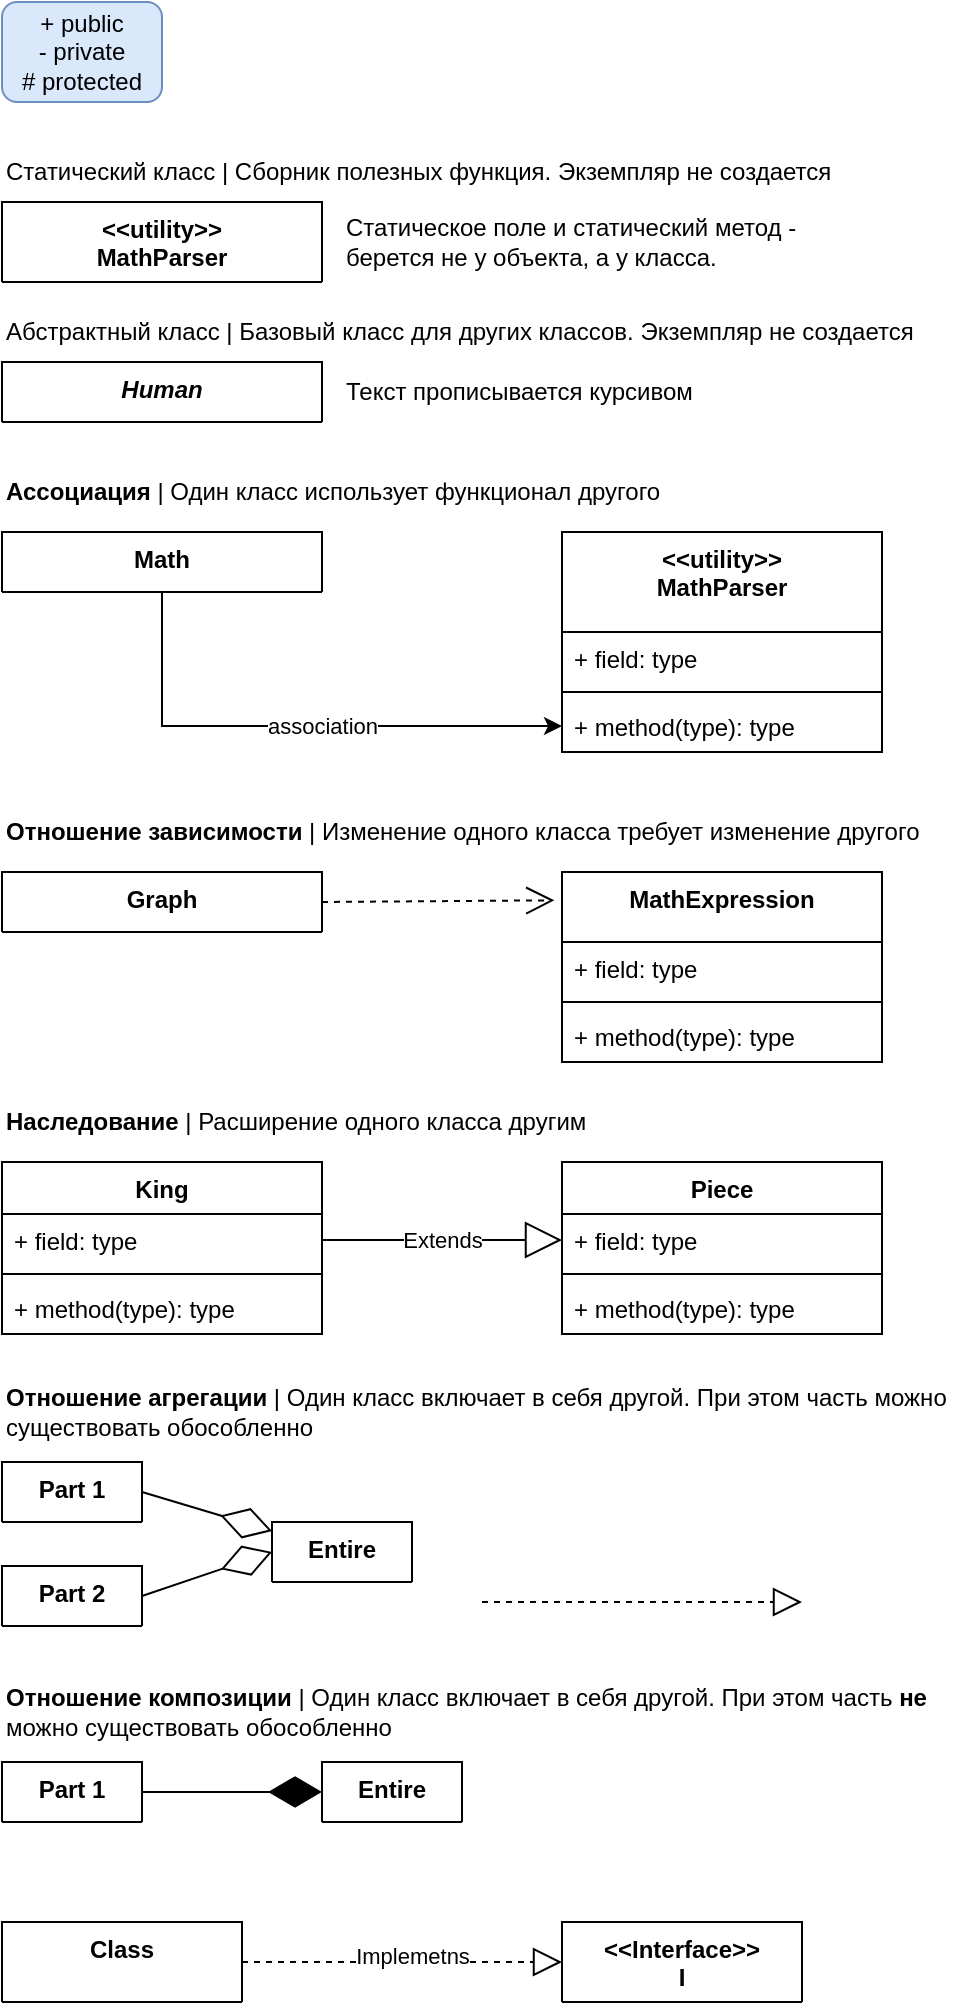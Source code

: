 <mxfile version="22.0.0" type="github">
  <diagram id="C5RBs43oDa-KdzZeNtuy" name="UML Terminology for OOP">
    <mxGraphModel dx="1434" dy="755" grid="1" gridSize="10" guides="1" tooltips="1" connect="1" arrows="1" fold="1" page="1" pageScale="1" pageWidth="827" pageHeight="1169" math="0" shadow="0">
      <root>
        <mxCell id="WIyWlLk6GJQsqaUBKTNV-0" />
        <mxCell id="WIyWlLk6GJQsqaUBKTNV-1" parent="WIyWlLk6GJQsqaUBKTNV-0" />
        <mxCell id="ne_vFAncIk7MIrTxxyUk-0" value="King" style="swimlane;fontStyle=1;align=center;verticalAlign=top;childLayout=stackLayout;horizontal=1;startSize=26;horizontalStack=0;resizeParent=1;resizeParentMax=0;resizeLast=0;collapsible=1;marginBottom=0;whiteSpace=wrap;html=1;" parent="WIyWlLk6GJQsqaUBKTNV-1" vertex="1">
          <mxGeometry x="40" y="590" width="160" height="86" as="geometry" />
        </mxCell>
        <mxCell id="ne_vFAncIk7MIrTxxyUk-1" value="+ field: type" style="text;strokeColor=none;fillColor=none;align=left;verticalAlign=top;spacingLeft=4;spacingRight=4;overflow=hidden;rotatable=0;points=[[0,0.5],[1,0.5]];portConstraint=eastwest;whiteSpace=wrap;html=1;" parent="ne_vFAncIk7MIrTxxyUk-0" vertex="1">
          <mxGeometry y="26" width="160" height="26" as="geometry" />
        </mxCell>
        <mxCell id="ne_vFAncIk7MIrTxxyUk-2" value="" style="line;strokeWidth=1;fillColor=none;align=left;verticalAlign=middle;spacingTop=-1;spacingLeft=3;spacingRight=3;rotatable=0;labelPosition=right;points=[];portConstraint=eastwest;strokeColor=inherit;" parent="ne_vFAncIk7MIrTxxyUk-0" vertex="1">
          <mxGeometry y="52" width="160" height="8" as="geometry" />
        </mxCell>
        <mxCell id="ne_vFAncIk7MIrTxxyUk-3" value="+ method(type): type" style="text;strokeColor=none;fillColor=none;align=left;verticalAlign=top;spacingLeft=4;spacingRight=4;overflow=hidden;rotatable=0;points=[[0,0.5],[1,0.5]];portConstraint=eastwest;whiteSpace=wrap;html=1;" parent="ne_vFAncIk7MIrTxxyUk-0" vertex="1">
          <mxGeometry y="60" width="160" height="26" as="geometry" />
        </mxCell>
        <mxCell id="ne_vFAncIk7MIrTxxyUk-4" value="Piece" style="swimlane;fontStyle=1;align=center;verticalAlign=top;childLayout=stackLayout;horizontal=1;startSize=26;horizontalStack=0;resizeParent=1;resizeParentMax=0;resizeLast=0;collapsible=1;marginBottom=0;whiteSpace=wrap;html=1;" parent="WIyWlLk6GJQsqaUBKTNV-1" vertex="1">
          <mxGeometry x="320" y="590" width="160" height="86" as="geometry" />
        </mxCell>
        <mxCell id="ne_vFAncIk7MIrTxxyUk-5" value="+ field: type" style="text;strokeColor=none;fillColor=none;align=left;verticalAlign=top;spacingLeft=4;spacingRight=4;overflow=hidden;rotatable=0;points=[[0,0.5],[1,0.5]];portConstraint=eastwest;whiteSpace=wrap;html=1;" parent="ne_vFAncIk7MIrTxxyUk-4" vertex="1">
          <mxGeometry y="26" width="160" height="26" as="geometry" />
        </mxCell>
        <mxCell id="ne_vFAncIk7MIrTxxyUk-6" value="" style="line;strokeWidth=1;fillColor=none;align=left;verticalAlign=middle;spacingTop=-1;spacingLeft=3;spacingRight=3;rotatable=0;labelPosition=right;points=[];portConstraint=eastwest;strokeColor=inherit;" parent="ne_vFAncIk7MIrTxxyUk-4" vertex="1">
          <mxGeometry y="52" width="160" height="8" as="geometry" />
        </mxCell>
        <mxCell id="ne_vFAncIk7MIrTxxyUk-7" value="+ method(type): type" style="text;strokeColor=none;fillColor=none;align=left;verticalAlign=top;spacingLeft=4;spacingRight=4;overflow=hidden;rotatable=0;points=[[0,0.5],[1,0.5]];portConstraint=eastwest;whiteSpace=wrap;html=1;" parent="ne_vFAncIk7MIrTxxyUk-4" vertex="1">
          <mxGeometry y="60" width="160" height="26" as="geometry" />
        </mxCell>
        <mxCell id="ne_vFAncIk7MIrTxxyUk-8" value="Extends" style="endArrow=block;endSize=16;endFill=0;html=1;rounded=0;exitX=1;exitY=0.5;exitDx=0;exitDy=0;entryX=0;entryY=0.5;entryDx=0;entryDy=0;" parent="WIyWlLk6GJQsqaUBKTNV-1" source="ne_vFAncIk7MIrTxxyUk-1" target="ne_vFAncIk7MIrTxxyUk-5" edge="1">
          <mxGeometry width="160" relative="1" as="geometry">
            <mxPoint x="150" y="700" as="sourcePoint" />
            <mxPoint x="310" y="700" as="targetPoint" />
            <mxPoint as="offset" />
          </mxGeometry>
        </mxCell>
        <mxCell id="ne_vFAncIk7MIrTxxyUk-10" value="+ public&lt;br&gt;- private&lt;br&gt;# protected" style="text;html=1;strokeColor=#6c8ebf;fillColor=#dae8fc;align=center;verticalAlign=middle;whiteSpace=wrap;rounded=1;glass=0;shadow=0;" parent="WIyWlLk6GJQsqaUBKTNV-1" vertex="1">
          <mxGeometry x="40" y="10" width="80" height="50" as="geometry" />
        </mxCell>
        <mxCell id="94tdX1fN8pvHIMuce82Z-0" value="&amp;lt;&amp;lt;utility&amp;gt;&amp;gt;&lt;br&gt;MathParser" style="swimlane;fontStyle=1;align=center;verticalAlign=top;childLayout=stackLayout;horizontal=1;startSize=50;horizontalStack=0;resizeParent=1;resizeParentMax=0;resizeLast=0;collapsible=1;marginBottom=0;whiteSpace=wrap;html=1;" parent="WIyWlLk6GJQsqaUBKTNV-1" vertex="1" collapsed="1">
          <mxGeometry x="40" y="110" width="160" height="40" as="geometry">
            <mxRectangle x="40" y="190" width="160" height="86" as="alternateBounds" />
          </mxGeometry>
        </mxCell>
        <mxCell id="94tdX1fN8pvHIMuce82Z-1" value="+ field: type" style="text;strokeColor=none;fillColor=none;align=left;verticalAlign=top;spacingLeft=4;spacingRight=4;overflow=hidden;rotatable=0;points=[[0,0.5],[1,0.5]];portConstraint=eastwest;whiteSpace=wrap;html=1;" parent="94tdX1fN8pvHIMuce82Z-0" vertex="1">
          <mxGeometry y="26" width="160" height="26" as="geometry" />
        </mxCell>
        <mxCell id="94tdX1fN8pvHIMuce82Z-2" value="" style="line;strokeWidth=1;fillColor=none;align=left;verticalAlign=middle;spacingTop=-1;spacingLeft=3;spacingRight=3;rotatable=0;labelPosition=right;points=[];portConstraint=eastwest;strokeColor=inherit;" parent="94tdX1fN8pvHIMuce82Z-0" vertex="1">
          <mxGeometry y="52" width="160" height="8" as="geometry" />
        </mxCell>
        <mxCell id="94tdX1fN8pvHIMuce82Z-3" value="+ method(type): type" style="text;strokeColor=none;fillColor=none;align=left;verticalAlign=top;spacingLeft=4;spacingRight=4;overflow=hidden;rotatable=0;points=[[0,0.5],[1,0.5]];portConstraint=eastwest;whiteSpace=wrap;html=1;" parent="94tdX1fN8pvHIMuce82Z-0" vertex="1">
          <mxGeometry y="60" width="160" height="26" as="geometry" />
        </mxCell>
        <mxCell id="94tdX1fN8pvHIMuce82Z-4" value="Статический класс | Сборник полезных функция. Экземпляр не создается" style="text;html=1;strokeColor=none;fillColor=none;align=left;verticalAlign=middle;whiteSpace=wrap;rounded=0;" parent="WIyWlLk6GJQsqaUBKTNV-1" vertex="1">
          <mxGeometry x="40" y="80" width="440" height="30" as="geometry" />
        </mxCell>
        <mxCell id="94tdX1fN8pvHIMuce82Z-5" value="&lt;i&gt;Human&lt;/i&gt;" style="swimlane;fontStyle=1;align=center;verticalAlign=top;childLayout=stackLayout;horizontal=1;startSize=30;horizontalStack=0;resizeParent=1;resizeParentMax=0;resizeLast=0;collapsible=1;marginBottom=0;whiteSpace=wrap;html=1;" parent="WIyWlLk6GJQsqaUBKTNV-1" vertex="1" collapsed="1">
          <mxGeometry x="40" y="190" width="160" height="30" as="geometry">
            <mxRectangle x="40" y="190" width="160" height="86" as="alternateBounds" />
          </mxGeometry>
        </mxCell>
        <mxCell id="94tdX1fN8pvHIMuce82Z-6" value="+ field: type" style="text;strokeColor=none;fillColor=none;align=left;verticalAlign=top;spacingLeft=4;spacingRight=4;overflow=hidden;rotatable=0;points=[[0,0.5],[1,0.5]];portConstraint=eastwest;whiteSpace=wrap;html=1;" parent="94tdX1fN8pvHIMuce82Z-5" vertex="1">
          <mxGeometry y="26" width="160" height="26" as="geometry" />
        </mxCell>
        <mxCell id="94tdX1fN8pvHIMuce82Z-7" value="" style="line;strokeWidth=1;fillColor=none;align=left;verticalAlign=middle;spacingTop=-1;spacingLeft=3;spacingRight=3;rotatable=0;labelPosition=right;points=[];portConstraint=eastwest;strokeColor=inherit;" parent="94tdX1fN8pvHIMuce82Z-5" vertex="1">
          <mxGeometry y="52" width="160" height="8" as="geometry" />
        </mxCell>
        <mxCell id="94tdX1fN8pvHIMuce82Z-8" value="+ method(type): type" style="text;strokeColor=none;fillColor=none;align=left;verticalAlign=top;spacingLeft=4;spacingRight=4;overflow=hidden;rotatable=0;points=[[0,0.5],[1,0.5]];portConstraint=eastwest;whiteSpace=wrap;html=1;" parent="94tdX1fN8pvHIMuce82Z-5" vertex="1">
          <mxGeometry y="60" width="160" height="26" as="geometry" />
        </mxCell>
        <mxCell id="94tdX1fN8pvHIMuce82Z-9" value="Абстрактный класс | Базовый класс для других классов. Экземпляр не создается" style="text;html=1;strokeColor=none;fillColor=none;align=left;verticalAlign=middle;whiteSpace=wrap;rounded=0;" parent="WIyWlLk6GJQsqaUBKTNV-1" vertex="1">
          <mxGeometry x="40" y="160" width="480" height="30" as="geometry" />
        </mxCell>
        <mxCell id="94tdX1fN8pvHIMuce82Z-10" value="&lt;b&gt;Ассоциация &lt;/b&gt;| Один класс использует функционал другого" style="text;html=1;align=left;verticalAlign=middle;whiteSpace=wrap;rounded=0;" parent="WIyWlLk6GJQsqaUBKTNV-1" vertex="1">
          <mxGeometry x="40" y="240" width="460" height="30" as="geometry" />
        </mxCell>
        <mxCell id="94tdX1fN8pvHIMuce82Z-11" value="&lt;b&gt;Наследование &lt;/b&gt;| Расширение одного класса другим" style="text;html=1;align=left;verticalAlign=middle;whiteSpace=wrap;rounded=0;" parent="WIyWlLk6GJQsqaUBKTNV-1" vertex="1">
          <mxGeometry x="40" y="555" width="300" height="30" as="geometry" />
        </mxCell>
        <mxCell id="94tdX1fN8pvHIMuce82Z-24" style="edgeStyle=orthogonalEdgeStyle;rounded=0;orthogonalLoop=1;jettySize=auto;html=1;" parent="WIyWlLk6GJQsqaUBKTNV-1" source="94tdX1fN8pvHIMuce82Z-12" target="94tdX1fN8pvHIMuce82Z-23" edge="1">
          <mxGeometry relative="1" as="geometry" />
        </mxCell>
        <mxCell id="94tdX1fN8pvHIMuce82Z-25" value="association" style="edgeLabel;html=1;align=center;verticalAlign=middle;resizable=0;points=[];" parent="94tdX1fN8pvHIMuce82Z-24" vertex="1" connectable="0">
          <mxGeometry x="-0.194" y="1" relative="1" as="geometry">
            <mxPoint x="39" y="1" as="offset" />
          </mxGeometry>
        </mxCell>
        <mxCell id="94tdX1fN8pvHIMuce82Z-12" value="Math" style="swimlane;fontStyle=1;align=center;verticalAlign=top;childLayout=stackLayout;horizontal=1;startSize=30;horizontalStack=0;resizeParent=1;resizeParentMax=0;resizeLast=0;collapsible=1;marginBottom=0;whiteSpace=wrap;html=1;" parent="WIyWlLk6GJQsqaUBKTNV-1" vertex="1" collapsed="1">
          <mxGeometry x="40" y="275" width="160" height="30" as="geometry">
            <mxRectangle x="40" y="190" width="160" height="86" as="alternateBounds" />
          </mxGeometry>
        </mxCell>
        <mxCell id="94tdX1fN8pvHIMuce82Z-13" value="+ field: type" style="text;strokeColor=none;fillColor=none;align=left;verticalAlign=top;spacingLeft=4;spacingRight=4;overflow=hidden;rotatable=0;points=[[0,0.5],[1,0.5]];portConstraint=eastwest;whiteSpace=wrap;html=1;" parent="94tdX1fN8pvHIMuce82Z-12" vertex="1">
          <mxGeometry y="26" width="160" height="26" as="geometry" />
        </mxCell>
        <mxCell id="94tdX1fN8pvHIMuce82Z-14" value="" style="line;strokeWidth=1;fillColor=none;align=left;verticalAlign=middle;spacingTop=-1;spacingLeft=3;spacingRight=3;rotatable=0;labelPosition=right;points=[];portConstraint=eastwest;strokeColor=inherit;" parent="94tdX1fN8pvHIMuce82Z-12" vertex="1">
          <mxGeometry y="52" width="160" height="8" as="geometry" />
        </mxCell>
        <mxCell id="94tdX1fN8pvHIMuce82Z-15" value="+ method(type): type" style="text;strokeColor=none;fillColor=none;align=left;verticalAlign=top;spacingLeft=4;spacingRight=4;overflow=hidden;rotatable=0;points=[[0,0.5],[1,0.5]];portConstraint=eastwest;whiteSpace=wrap;html=1;" parent="94tdX1fN8pvHIMuce82Z-12" vertex="1">
          <mxGeometry y="60" width="160" height="26" as="geometry" />
        </mxCell>
        <mxCell id="94tdX1fN8pvHIMuce82Z-20" value="&amp;lt;&amp;lt;utility&amp;gt;&amp;gt;&lt;br&gt;MathParser" style="swimlane;fontStyle=1;align=center;verticalAlign=top;childLayout=stackLayout;horizontal=1;startSize=50;horizontalStack=0;resizeParent=1;resizeParentMax=0;resizeLast=0;collapsible=1;marginBottom=0;whiteSpace=wrap;html=1;" parent="WIyWlLk6GJQsqaUBKTNV-1" vertex="1">
          <mxGeometry x="320" y="275" width="160" height="110" as="geometry">
            <mxRectangle x="320" y="395" width="160" height="40" as="alternateBounds" />
          </mxGeometry>
        </mxCell>
        <mxCell id="94tdX1fN8pvHIMuce82Z-21" value="+ field: type" style="text;strokeColor=none;fillColor=none;align=left;verticalAlign=top;spacingLeft=4;spacingRight=4;overflow=hidden;rotatable=0;points=[[0,0.5],[1,0.5]];portConstraint=eastwest;whiteSpace=wrap;html=1;" parent="94tdX1fN8pvHIMuce82Z-20" vertex="1">
          <mxGeometry y="50" width="160" height="26" as="geometry" />
        </mxCell>
        <mxCell id="94tdX1fN8pvHIMuce82Z-22" value="" style="line;strokeWidth=1;fillColor=none;align=left;verticalAlign=middle;spacingTop=-1;spacingLeft=3;spacingRight=3;rotatable=0;labelPosition=right;points=[];portConstraint=eastwest;strokeColor=inherit;" parent="94tdX1fN8pvHIMuce82Z-20" vertex="1">
          <mxGeometry y="76" width="160" height="8" as="geometry" />
        </mxCell>
        <mxCell id="94tdX1fN8pvHIMuce82Z-23" value="+ method(type): type" style="text;strokeColor=none;fillColor=none;align=left;verticalAlign=top;spacingLeft=4;spacingRight=4;overflow=hidden;rotatable=0;points=[[0,0.5],[1,0.5]];portConstraint=eastwest;whiteSpace=wrap;html=1;" parent="94tdX1fN8pvHIMuce82Z-20" vertex="1">
          <mxGeometry y="84" width="160" height="26" as="geometry" />
        </mxCell>
        <mxCell id="94tdX1fN8pvHIMuce82Z-26" value="&lt;b&gt;Отношение зависимости&lt;/b&gt; | Изменение одного класса требует изменение другого" style="text;html=1;align=left;verticalAlign=middle;whiteSpace=wrap;rounded=0;" parent="WIyWlLk6GJQsqaUBKTNV-1" vertex="1">
          <mxGeometry x="40" y="410" width="480" height="30" as="geometry" />
        </mxCell>
        <mxCell id="94tdX1fN8pvHIMuce82Z-29" value="Graph" style="swimlane;fontStyle=1;align=center;verticalAlign=top;childLayout=stackLayout;horizontal=1;startSize=30;horizontalStack=0;resizeParent=1;resizeParentMax=0;resizeLast=0;collapsible=1;marginBottom=0;whiteSpace=wrap;html=1;" parent="WIyWlLk6GJQsqaUBKTNV-1" vertex="1" collapsed="1">
          <mxGeometry x="40" y="445" width="160" height="30" as="geometry">
            <mxRectangle x="40" y="190" width="160" height="86" as="alternateBounds" />
          </mxGeometry>
        </mxCell>
        <mxCell id="94tdX1fN8pvHIMuce82Z-30" value="+ field: type" style="text;strokeColor=none;fillColor=none;align=left;verticalAlign=top;spacingLeft=4;spacingRight=4;overflow=hidden;rotatable=0;points=[[0,0.5],[1,0.5]];portConstraint=eastwest;whiteSpace=wrap;html=1;" parent="94tdX1fN8pvHIMuce82Z-29" vertex="1">
          <mxGeometry y="26" width="160" height="26" as="geometry" />
        </mxCell>
        <mxCell id="94tdX1fN8pvHIMuce82Z-31" value="" style="line;strokeWidth=1;fillColor=none;align=left;verticalAlign=middle;spacingTop=-1;spacingLeft=3;spacingRight=3;rotatable=0;labelPosition=right;points=[];portConstraint=eastwest;strokeColor=inherit;" parent="94tdX1fN8pvHIMuce82Z-29" vertex="1">
          <mxGeometry y="52" width="160" height="8" as="geometry" />
        </mxCell>
        <mxCell id="94tdX1fN8pvHIMuce82Z-32" value="+ method(type): type" style="text;strokeColor=none;fillColor=none;align=left;verticalAlign=top;spacingLeft=4;spacingRight=4;overflow=hidden;rotatable=0;points=[[0,0.5],[1,0.5]];portConstraint=eastwest;whiteSpace=wrap;html=1;" parent="94tdX1fN8pvHIMuce82Z-29" vertex="1">
          <mxGeometry y="60" width="160" height="26" as="geometry" />
        </mxCell>
        <mxCell id="94tdX1fN8pvHIMuce82Z-33" value="MathExpression" style="swimlane;fontStyle=1;align=center;verticalAlign=top;childLayout=stackLayout;horizontal=1;startSize=35;horizontalStack=0;resizeParent=1;resizeParentMax=0;resizeLast=0;collapsible=1;marginBottom=0;whiteSpace=wrap;html=1;" parent="WIyWlLk6GJQsqaUBKTNV-1" vertex="1">
          <mxGeometry x="320" y="445" width="160" height="95" as="geometry">
            <mxRectangle x="320" y="395" width="160" height="40" as="alternateBounds" />
          </mxGeometry>
        </mxCell>
        <mxCell id="94tdX1fN8pvHIMuce82Z-34" value="+ field: type" style="text;strokeColor=none;fillColor=none;align=left;verticalAlign=top;spacingLeft=4;spacingRight=4;overflow=hidden;rotatable=0;points=[[0,0.5],[1,0.5]];portConstraint=eastwest;whiteSpace=wrap;html=1;" parent="94tdX1fN8pvHIMuce82Z-33" vertex="1">
          <mxGeometry y="35" width="160" height="26" as="geometry" />
        </mxCell>
        <mxCell id="94tdX1fN8pvHIMuce82Z-35" value="" style="line;strokeWidth=1;fillColor=none;align=left;verticalAlign=middle;spacingTop=-1;spacingLeft=3;spacingRight=3;rotatable=0;labelPosition=right;points=[];portConstraint=eastwest;strokeColor=inherit;" parent="94tdX1fN8pvHIMuce82Z-33" vertex="1">
          <mxGeometry y="61" width="160" height="8" as="geometry" />
        </mxCell>
        <mxCell id="94tdX1fN8pvHIMuce82Z-36" value="+ method(type): type" style="text;strokeColor=none;fillColor=none;align=left;verticalAlign=top;spacingLeft=4;spacingRight=4;overflow=hidden;rotatable=0;points=[[0,0.5],[1,0.5]];portConstraint=eastwest;whiteSpace=wrap;html=1;" parent="94tdX1fN8pvHIMuce82Z-33" vertex="1">
          <mxGeometry y="69" width="160" height="26" as="geometry" />
        </mxCell>
        <mxCell id="94tdX1fN8pvHIMuce82Z-37" value="" style="endArrow=open;endSize=12;dashed=1;html=1;rounded=0;exitX=1;exitY=0.5;exitDx=0;exitDy=0;entryX=-0.024;entryY=0.149;entryDx=0;entryDy=0;entryPerimeter=0;" parent="WIyWlLk6GJQsqaUBKTNV-1" source="94tdX1fN8pvHIMuce82Z-29" target="94tdX1fN8pvHIMuce82Z-33" edge="1">
          <mxGeometry width="160" relative="1" as="geometry">
            <mxPoint x="170" y="360" as="sourcePoint" />
            <mxPoint x="330" y="360" as="targetPoint" />
          </mxGeometry>
        </mxCell>
        <mxCell id="94tdX1fN8pvHIMuce82Z-38" value="Текст прописывается курсивом" style="text;html=1;strokeColor=none;fillColor=none;align=left;verticalAlign=middle;whiteSpace=wrap;rounded=0;" parent="WIyWlLk6GJQsqaUBKTNV-1" vertex="1">
          <mxGeometry x="210" y="190" width="180" height="30" as="geometry" />
        </mxCell>
        <mxCell id="94tdX1fN8pvHIMuce82Z-43" value="Entire" style="swimlane;fontStyle=1;align=center;verticalAlign=top;childLayout=stackLayout;horizontal=1;startSize=30;horizontalStack=0;resizeParent=1;resizeParentMax=0;resizeLast=0;collapsible=1;marginBottom=0;whiteSpace=wrap;html=1;" parent="WIyWlLk6GJQsqaUBKTNV-1" vertex="1" collapsed="1">
          <mxGeometry x="175" y="770" width="70" height="30" as="geometry">
            <mxRectangle x="320" y="730" width="160" height="86" as="alternateBounds" />
          </mxGeometry>
        </mxCell>
        <mxCell id="94tdX1fN8pvHIMuce82Z-44" value="+ field: type" style="text;strokeColor=none;fillColor=none;align=left;verticalAlign=top;spacingLeft=4;spacingRight=4;overflow=hidden;rotatable=0;points=[[0,0.5],[1,0.5]];portConstraint=eastwest;whiteSpace=wrap;html=1;" parent="94tdX1fN8pvHIMuce82Z-43" vertex="1">
          <mxGeometry y="26" width="160" height="26" as="geometry" />
        </mxCell>
        <mxCell id="94tdX1fN8pvHIMuce82Z-45" value="" style="line;strokeWidth=1;fillColor=none;align=left;verticalAlign=middle;spacingTop=-1;spacingLeft=3;spacingRight=3;rotatable=0;labelPosition=right;points=[];portConstraint=eastwest;strokeColor=inherit;" parent="94tdX1fN8pvHIMuce82Z-43" vertex="1">
          <mxGeometry y="52" width="160" height="8" as="geometry" />
        </mxCell>
        <mxCell id="94tdX1fN8pvHIMuce82Z-46" value="+ method(type): type" style="text;strokeColor=none;fillColor=none;align=left;verticalAlign=top;spacingLeft=4;spacingRight=4;overflow=hidden;rotatable=0;points=[[0,0.5],[1,0.5]];portConstraint=eastwest;whiteSpace=wrap;html=1;" parent="94tdX1fN8pvHIMuce82Z-43" vertex="1">
          <mxGeometry y="60" width="160" height="26" as="geometry" />
        </mxCell>
        <mxCell id="94tdX1fN8pvHIMuce82Z-48" value="&lt;b&gt;Отношение агрегации&amp;nbsp;&lt;/b&gt;| Один класс включает в себя другой. При этом часть можно существовать обособленно" style="text;html=1;align=left;verticalAlign=middle;whiteSpace=wrap;rounded=0;" parent="WIyWlLk6GJQsqaUBKTNV-1" vertex="1">
          <mxGeometry x="40" y="700" width="480" height="30" as="geometry" />
        </mxCell>
        <mxCell id="8tXFv0EqhEEJcWq1OZap-0" value="" style="endArrow=diamondThin;endFill=0;endSize=24;html=1;rounded=0;exitX=1;exitY=0.5;exitDx=0;exitDy=0;" parent="WIyWlLk6GJQsqaUBKTNV-1" source="8tXFv0EqhEEJcWq1OZap-2" target="94tdX1fN8pvHIMuce82Z-44" edge="1">
          <mxGeometry width="160" relative="1" as="geometry">
            <mxPoint x="125" y="760" as="sourcePoint" />
            <mxPoint x="355" y="870" as="targetPoint" />
          </mxGeometry>
        </mxCell>
        <mxCell id="8tXFv0EqhEEJcWq1OZap-2" value="Part 1" style="swimlane;fontStyle=1;align=center;verticalAlign=top;childLayout=stackLayout;horizontal=1;startSize=30;horizontalStack=0;resizeParent=1;resizeParentMax=0;resizeLast=0;collapsible=1;marginBottom=0;whiteSpace=wrap;html=1;" parent="WIyWlLk6GJQsqaUBKTNV-1" vertex="1" collapsed="1">
          <mxGeometry x="40" y="740" width="70" height="30" as="geometry">
            <mxRectangle x="320" y="730" width="160" height="86" as="alternateBounds" />
          </mxGeometry>
        </mxCell>
        <mxCell id="8tXFv0EqhEEJcWq1OZap-3" value="+ field: type" style="text;strokeColor=none;fillColor=none;align=left;verticalAlign=top;spacingLeft=4;spacingRight=4;overflow=hidden;rotatable=0;points=[[0,0.5],[1,0.5]];portConstraint=eastwest;whiteSpace=wrap;html=1;" parent="8tXFv0EqhEEJcWq1OZap-2" vertex="1">
          <mxGeometry y="26" width="160" height="26" as="geometry" />
        </mxCell>
        <mxCell id="8tXFv0EqhEEJcWq1OZap-4" value="" style="line;strokeWidth=1;fillColor=none;align=left;verticalAlign=middle;spacingTop=-1;spacingLeft=3;spacingRight=3;rotatable=0;labelPosition=right;points=[];portConstraint=eastwest;strokeColor=inherit;" parent="8tXFv0EqhEEJcWq1OZap-2" vertex="1">
          <mxGeometry y="52" width="160" height="8" as="geometry" />
        </mxCell>
        <mxCell id="8tXFv0EqhEEJcWq1OZap-5" value="+ method(type): type" style="text;strokeColor=none;fillColor=none;align=left;verticalAlign=top;spacingLeft=4;spacingRight=4;overflow=hidden;rotatable=0;points=[[0,0.5],[1,0.5]];portConstraint=eastwest;whiteSpace=wrap;html=1;" parent="8tXFv0EqhEEJcWq1OZap-2" vertex="1">
          <mxGeometry y="60" width="160" height="26" as="geometry" />
        </mxCell>
        <mxCell id="8tXFv0EqhEEJcWq1OZap-6" value="Part 2" style="swimlane;fontStyle=1;align=center;verticalAlign=top;childLayout=stackLayout;horizontal=1;startSize=30;horizontalStack=0;resizeParent=1;resizeParentMax=0;resizeLast=0;collapsible=1;marginBottom=0;whiteSpace=wrap;html=1;" parent="WIyWlLk6GJQsqaUBKTNV-1" vertex="1" collapsed="1">
          <mxGeometry x="40" y="792" width="70" height="30" as="geometry">
            <mxRectangle x="320" y="730" width="160" height="86" as="alternateBounds" />
          </mxGeometry>
        </mxCell>
        <mxCell id="8tXFv0EqhEEJcWq1OZap-7" value="+ field: type" style="text;strokeColor=none;fillColor=none;align=left;verticalAlign=top;spacingLeft=4;spacingRight=4;overflow=hidden;rotatable=0;points=[[0,0.5],[1,0.5]];portConstraint=eastwest;whiteSpace=wrap;html=1;" parent="8tXFv0EqhEEJcWq1OZap-6" vertex="1">
          <mxGeometry y="26" width="160" height="26" as="geometry" />
        </mxCell>
        <mxCell id="8tXFv0EqhEEJcWq1OZap-8" value="" style="line;strokeWidth=1;fillColor=none;align=left;verticalAlign=middle;spacingTop=-1;spacingLeft=3;spacingRight=3;rotatable=0;labelPosition=right;points=[];portConstraint=eastwest;strokeColor=inherit;" parent="8tXFv0EqhEEJcWq1OZap-6" vertex="1">
          <mxGeometry y="52" width="160" height="8" as="geometry" />
        </mxCell>
        <mxCell id="8tXFv0EqhEEJcWq1OZap-9" value="+ method(type): type" style="text;strokeColor=none;fillColor=none;align=left;verticalAlign=top;spacingLeft=4;spacingRight=4;overflow=hidden;rotatable=0;points=[[0,0.5],[1,0.5]];portConstraint=eastwest;whiteSpace=wrap;html=1;" parent="8tXFv0EqhEEJcWq1OZap-6" vertex="1">
          <mxGeometry y="60" width="160" height="26" as="geometry" />
        </mxCell>
        <mxCell id="8tXFv0EqhEEJcWq1OZap-10" value="" style="endArrow=diamondThin;endFill=0;endSize=24;html=1;rounded=0;exitX=1;exitY=0.5;exitDx=0;exitDy=0;entryX=0;entryY=0.5;entryDx=0;entryDy=0;" parent="WIyWlLk6GJQsqaUBKTNV-1" source="8tXFv0EqhEEJcWq1OZap-6" target="94tdX1fN8pvHIMuce82Z-43" edge="1">
          <mxGeometry width="160" relative="1" as="geometry">
            <mxPoint x="120" y="765" as="sourcePoint" />
            <mxPoint x="325" y="784" as="targetPoint" />
          </mxGeometry>
        </mxCell>
        <mxCell id="8tXFv0EqhEEJcWq1OZap-11" value="Entire" style="swimlane;fontStyle=1;align=center;verticalAlign=top;childLayout=stackLayout;horizontal=1;startSize=30;horizontalStack=0;resizeParent=1;resizeParentMax=0;resizeLast=0;collapsible=1;marginBottom=0;whiteSpace=wrap;html=1;" parent="WIyWlLk6GJQsqaUBKTNV-1" vertex="1" collapsed="1">
          <mxGeometry x="200" y="890" width="70" height="30" as="geometry">
            <mxRectangle x="320" y="730" width="160" height="86" as="alternateBounds" />
          </mxGeometry>
        </mxCell>
        <mxCell id="8tXFv0EqhEEJcWq1OZap-12" value="+ field: type" style="text;strokeColor=none;fillColor=none;align=left;verticalAlign=top;spacingLeft=4;spacingRight=4;overflow=hidden;rotatable=0;points=[[0,0.5],[1,0.5]];portConstraint=eastwest;whiteSpace=wrap;html=1;" parent="8tXFv0EqhEEJcWq1OZap-11" vertex="1">
          <mxGeometry y="26" width="160" height="26" as="geometry" />
        </mxCell>
        <mxCell id="8tXFv0EqhEEJcWq1OZap-13" value="" style="line;strokeWidth=1;fillColor=none;align=left;verticalAlign=middle;spacingTop=-1;spacingLeft=3;spacingRight=3;rotatable=0;labelPosition=right;points=[];portConstraint=eastwest;strokeColor=inherit;" parent="8tXFv0EqhEEJcWq1OZap-11" vertex="1">
          <mxGeometry y="52" width="160" height="8" as="geometry" />
        </mxCell>
        <mxCell id="8tXFv0EqhEEJcWq1OZap-14" value="+ method(type): type" style="text;strokeColor=none;fillColor=none;align=left;verticalAlign=top;spacingLeft=4;spacingRight=4;overflow=hidden;rotatable=0;points=[[0,0.5],[1,0.5]];portConstraint=eastwest;whiteSpace=wrap;html=1;" parent="8tXFv0EqhEEJcWq1OZap-11" vertex="1">
          <mxGeometry y="60" width="160" height="26" as="geometry" />
        </mxCell>
        <mxCell id="8tXFv0EqhEEJcWq1OZap-15" value="&lt;b&gt;Отношение композиции&amp;nbsp;&lt;/b&gt;| Один класс включает в себя другой. При этом часть &lt;b&gt;не&lt;/b&gt; можно существовать обособленно" style="text;html=1;align=left;verticalAlign=middle;whiteSpace=wrap;rounded=0;" parent="WIyWlLk6GJQsqaUBKTNV-1" vertex="1">
          <mxGeometry x="40" y="850" width="480" height="30" as="geometry" />
        </mxCell>
        <mxCell id="8tXFv0EqhEEJcWq1OZap-17" value="Part 1" style="swimlane;fontStyle=1;align=center;verticalAlign=top;childLayout=stackLayout;horizontal=1;startSize=30;horizontalStack=0;resizeParent=1;resizeParentMax=0;resizeLast=0;collapsible=1;marginBottom=0;whiteSpace=wrap;html=1;" parent="WIyWlLk6GJQsqaUBKTNV-1" vertex="1" collapsed="1">
          <mxGeometry x="40" y="890" width="70" height="30" as="geometry">
            <mxRectangle x="320" y="730" width="160" height="86" as="alternateBounds" />
          </mxGeometry>
        </mxCell>
        <mxCell id="8tXFv0EqhEEJcWq1OZap-18" value="+ field: type" style="text;strokeColor=none;fillColor=none;align=left;verticalAlign=top;spacingLeft=4;spacingRight=4;overflow=hidden;rotatable=0;points=[[0,0.5],[1,0.5]];portConstraint=eastwest;whiteSpace=wrap;html=1;" parent="8tXFv0EqhEEJcWq1OZap-17" vertex="1">
          <mxGeometry y="26" width="160" height="26" as="geometry" />
        </mxCell>
        <mxCell id="8tXFv0EqhEEJcWq1OZap-19" value="" style="line;strokeWidth=1;fillColor=none;align=left;verticalAlign=middle;spacingTop=-1;spacingLeft=3;spacingRight=3;rotatable=0;labelPosition=right;points=[];portConstraint=eastwest;strokeColor=inherit;" parent="8tXFv0EqhEEJcWq1OZap-17" vertex="1">
          <mxGeometry y="52" width="160" height="8" as="geometry" />
        </mxCell>
        <mxCell id="8tXFv0EqhEEJcWq1OZap-20" value="+ method(type): type" style="text;strokeColor=none;fillColor=none;align=left;verticalAlign=top;spacingLeft=4;spacingRight=4;overflow=hidden;rotatable=0;points=[[0,0.5],[1,0.5]];portConstraint=eastwest;whiteSpace=wrap;html=1;" parent="8tXFv0EqhEEJcWq1OZap-17" vertex="1">
          <mxGeometry y="60" width="160" height="26" as="geometry" />
        </mxCell>
        <mxCell id="OujrnieERYAmJQnlrw8T-0" value="" style="endArrow=diamondThin;endFill=1;endSize=24;html=1;rounded=0;exitX=1;exitY=0.5;exitDx=0;exitDy=0;entryX=0;entryY=0.5;entryDx=0;entryDy=0;" parent="WIyWlLk6GJQsqaUBKTNV-1" source="8tXFv0EqhEEJcWq1OZap-17" target="8tXFv0EqhEEJcWq1OZap-11" edge="1">
          <mxGeometry width="160" relative="1" as="geometry">
            <mxPoint x="280" y="800" as="sourcePoint" />
            <mxPoint x="170" y="905" as="targetPoint" />
          </mxGeometry>
        </mxCell>
        <mxCell id="VxlNdJia4nDTcIf_zCPl-0" value="Статическое поле и статический метод - &lt;br&gt;берется не у объекта, а у класса." style="text;html=1;strokeColor=none;fillColor=none;align=left;verticalAlign=middle;whiteSpace=wrap;rounded=0;" vertex="1" parent="WIyWlLk6GJQsqaUBKTNV-1">
          <mxGeometry x="210" y="115" width="240" height="30" as="geometry" />
        </mxCell>
        <mxCell id="VxlNdJia4nDTcIf_zCPl-1" value="&amp;lt;&amp;lt;Interface&amp;gt;&amp;gt;&lt;br&gt;I" style="swimlane;fontStyle=1;align=center;verticalAlign=top;childLayout=stackLayout;horizontal=1;startSize=50;horizontalStack=0;resizeParent=1;resizeParentMax=0;resizeLast=0;collapsible=1;marginBottom=0;whiteSpace=wrap;html=1;" vertex="1" collapsed="1" parent="WIyWlLk6GJQsqaUBKTNV-1">
          <mxGeometry x="320" y="970" width="120" height="40" as="geometry">
            <mxRectangle x="40" y="190" width="160" height="86" as="alternateBounds" />
          </mxGeometry>
        </mxCell>
        <mxCell id="VxlNdJia4nDTcIf_zCPl-2" value="+ field: type" style="text;strokeColor=none;fillColor=none;align=left;verticalAlign=top;spacingLeft=4;spacingRight=4;overflow=hidden;rotatable=0;points=[[0,0.5],[1,0.5]];portConstraint=eastwest;whiteSpace=wrap;html=1;" vertex="1" parent="VxlNdJia4nDTcIf_zCPl-1">
          <mxGeometry y="26" width="160" height="26" as="geometry" />
        </mxCell>
        <mxCell id="VxlNdJia4nDTcIf_zCPl-3" value="" style="line;strokeWidth=1;fillColor=none;align=left;verticalAlign=middle;spacingTop=-1;spacingLeft=3;spacingRight=3;rotatable=0;labelPosition=right;points=[];portConstraint=eastwest;strokeColor=inherit;" vertex="1" parent="VxlNdJia4nDTcIf_zCPl-1">
          <mxGeometry y="52" width="160" height="8" as="geometry" />
        </mxCell>
        <mxCell id="VxlNdJia4nDTcIf_zCPl-4" value="+ method(type): type" style="text;strokeColor=none;fillColor=none;align=left;verticalAlign=top;spacingLeft=4;spacingRight=4;overflow=hidden;rotatable=0;points=[[0,0.5],[1,0.5]];portConstraint=eastwest;whiteSpace=wrap;html=1;" vertex="1" parent="VxlNdJia4nDTcIf_zCPl-1">
          <mxGeometry y="60" width="160" height="26" as="geometry" />
        </mxCell>
        <mxCell id="VxlNdJia4nDTcIf_zCPl-5" value="Class" style="swimlane;fontStyle=1;align=center;verticalAlign=top;childLayout=stackLayout;horizontal=1;startSize=50;horizontalStack=0;resizeParent=1;resizeParentMax=0;resizeLast=0;collapsible=1;marginBottom=0;whiteSpace=wrap;html=1;" vertex="1" collapsed="1" parent="WIyWlLk6GJQsqaUBKTNV-1">
          <mxGeometry x="40" y="970" width="120" height="40" as="geometry">
            <mxRectangle x="40" y="190" width="160" height="86" as="alternateBounds" />
          </mxGeometry>
        </mxCell>
        <mxCell id="VxlNdJia4nDTcIf_zCPl-6" value="+ field: type" style="text;strokeColor=none;fillColor=none;align=left;verticalAlign=top;spacingLeft=4;spacingRight=4;overflow=hidden;rotatable=0;points=[[0,0.5],[1,0.5]];portConstraint=eastwest;whiteSpace=wrap;html=1;" vertex="1" parent="VxlNdJia4nDTcIf_zCPl-5">
          <mxGeometry y="26" width="160" height="26" as="geometry" />
        </mxCell>
        <mxCell id="VxlNdJia4nDTcIf_zCPl-7" value="" style="line;strokeWidth=1;fillColor=none;align=left;verticalAlign=middle;spacingTop=-1;spacingLeft=3;spacingRight=3;rotatable=0;labelPosition=right;points=[];portConstraint=eastwest;strokeColor=inherit;" vertex="1" parent="VxlNdJia4nDTcIf_zCPl-5">
          <mxGeometry y="52" width="160" height="8" as="geometry" />
        </mxCell>
        <mxCell id="VxlNdJia4nDTcIf_zCPl-8" value="+ method(type): type" style="text;strokeColor=none;fillColor=none;align=left;verticalAlign=top;spacingLeft=4;spacingRight=4;overflow=hidden;rotatable=0;points=[[0,0.5],[1,0.5]];portConstraint=eastwest;whiteSpace=wrap;html=1;" vertex="1" parent="VxlNdJia4nDTcIf_zCPl-5">
          <mxGeometry y="60" width="160" height="26" as="geometry" />
        </mxCell>
        <mxCell id="VxlNdJia4nDTcIf_zCPl-9" value="" style="endArrow=block;dashed=1;endFill=0;endSize=12;html=1;rounded=0;" edge="1" parent="WIyWlLk6GJQsqaUBKTNV-1">
          <mxGeometry width="160" relative="1" as="geometry">
            <mxPoint x="280" y="810" as="sourcePoint" />
            <mxPoint x="440" y="810" as="targetPoint" />
          </mxGeometry>
        </mxCell>
        <mxCell id="VxlNdJia4nDTcIf_zCPl-10" value="" style="endArrow=block;dashed=1;endFill=0;endSize=12;html=1;rounded=0;exitX=1;exitY=0.5;exitDx=0;exitDy=0;entryX=0;entryY=0.5;entryDx=0;entryDy=0;" edge="1" parent="WIyWlLk6GJQsqaUBKTNV-1" source="VxlNdJia4nDTcIf_zCPl-5" target="VxlNdJia4nDTcIf_zCPl-1">
          <mxGeometry width="160" relative="1" as="geometry">
            <mxPoint x="200" y="1080" as="sourcePoint" />
            <mxPoint x="360" y="1080" as="targetPoint" />
          </mxGeometry>
        </mxCell>
        <mxCell id="VxlNdJia4nDTcIf_zCPl-11" value="Implemetns" style="edgeLabel;html=1;align=center;verticalAlign=middle;resizable=0;points=[];" vertex="1" connectable="0" parent="VxlNdJia4nDTcIf_zCPl-10">
          <mxGeometry x="0.062" y="3" relative="1" as="geometry">
            <mxPoint as="offset" />
          </mxGeometry>
        </mxCell>
      </root>
    </mxGraphModel>
  </diagram>
</mxfile>
